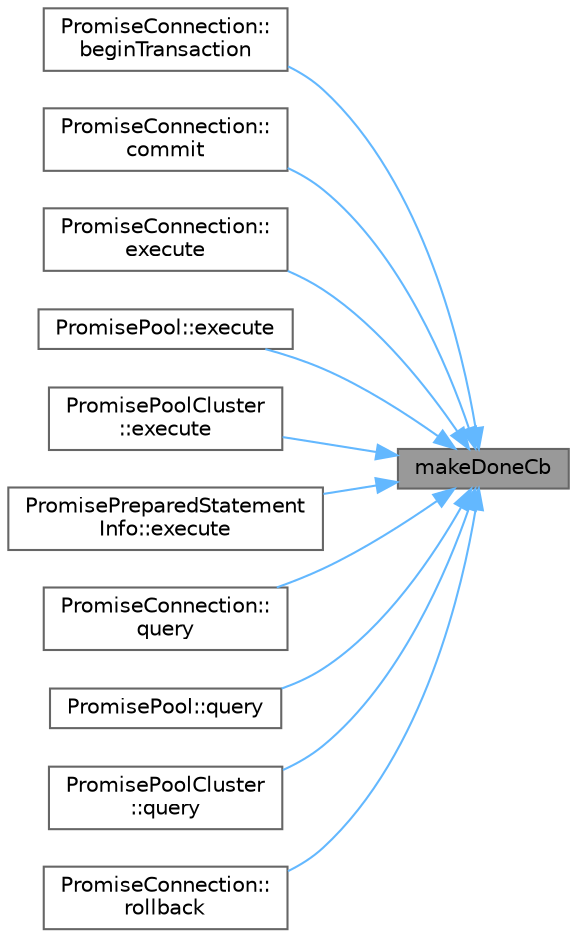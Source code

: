 digraph "makeDoneCb"
{
 // INTERACTIVE_SVG=YES
 // LATEX_PDF_SIZE
  bgcolor="transparent";
  edge [fontname=Helvetica,fontsize=10,labelfontname=Helvetica,labelfontsize=10];
  node [fontname=Helvetica,fontsize=10,shape=box,height=0.2,width=0.4];
  rankdir="RL";
  Node1 [id="Node000001",label="makeDoneCb",height=0.2,width=0.4,color="gray40", fillcolor="grey60", style="filled", fontcolor="black",tooltip=" "];
  Node1 -> Node2 [id="edge1_Node000001_Node000002",dir="back",color="steelblue1",style="solid",tooltip=" "];
  Node2 [id="Node000002",label="PromiseConnection::\lbeginTransaction",height=0.2,width=0.4,color="grey40", fillcolor="white", style="filled",URL="$d8/d64/a00828_aba226e5fb18e4e7525369febc9fb60c9.html#aba226e5fb18e4e7525369febc9fb60c9",tooltip=" "];
  Node1 -> Node3 [id="edge2_Node000001_Node000003",dir="back",color="steelblue1",style="solid",tooltip=" "];
  Node3 [id="Node000003",label="PromiseConnection::\lcommit",height=0.2,width=0.4,color="grey40", fillcolor="white", style="filled",URL="$d8/d64/a00828_afaff1549b9a8c75539f89c68174637f8.html#afaff1549b9a8c75539f89c68174637f8",tooltip=" "];
  Node1 -> Node4 [id="edge3_Node000001_Node000004",dir="back",color="steelblue1",style="solid",tooltip=" "];
  Node4 [id="Node000004",label="PromiseConnection::\lexecute",height=0.2,width=0.4,color="grey40", fillcolor="white", style="filled",URL="$d8/d64/a00828_a391c1fbafb2af28bdafc9412281c779f.html#a391c1fbafb2af28bdafc9412281c779f",tooltip=" "];
  Node1 -> Node5 [id="edge4_Node000001_Node000005",dir="back",color="steelblue1",style="solid",tooltip=" "];
  Node5 [id="Node000005",label="PromisePool::execute",height=0.2,width=0.4,color="grey40", fillcolor="white", style="filled",URL="$d3/d13/a00836_ac4ed04106853ff3670893b71496020da.html#ac4ed04106853ff3670893b71496020da",tooltip=" "];
  Node1 -> Node6 [id="edge5_Node000001_Node000006",dir="back",color="steelblue1",style="solid",tooltip=" "];
  Node6 [id="Node000006",label="PromisePoolCluster\l::execute",height=0.2,width=0.4,color="grey40", fillcolor="white", style="filled",URL="$d9/d61/a00840_ab9b03d84cfe787496a436e61e7829791.html#ab9b03d84cfe787496a436e61e7829791",tooltip=" "];
  Node1 -> Node7 [id="edge6_Node000001_Node000007",dir="back",color="steelblue1",style="solid",tooltip=" "];
  Node7 [id="Node000007",label="PromisePreparedStatement\lInfo::execute",height=0.2,width=0.4,color="grey40", fillcolor="white", style="filled",URL="$d8/d1c/a00824_a0927780a4f8cc046984685deb1a70385.html#a0927780a4f8cc046984685deb1a70385",tooltip=" "];
  Node1 -> Node8 [id="edge7_Node000001_Node000008",dir="back",color="steelblue1",style="solid",tooltip=" "];
  Node8 [id="Node000008",label="PromiseConnection::\lquery",height=0.2,width=0.4,color="grey40", fillcolor="white", style="filled",URL="$d8/d64/a00828_ad705ffbc3ac8c03b9e781446c70bc610.html#ad705ffbc3ac8c03b9e781446c70bc610",tooltip=" "];
  Node1 -> Node9 [id="edge8_Node000001_Node000009",dir="back",color="steelblue1",style="solid",tooltip=" "];
  Node9 [id="Node000009",label="PromisePool::query",height=0.2,width=0.4,color="grey40", fillcolor="white", style="filled",URL="$d3/d13/a00836_abfca23306fb5f7d005c6d1285d6c201a.html#abfca23306fb5f7d005c6d1285d6c201a",tooltip=" "];
  Node1 -> Node10 [id="edge9_Node000001_Node000010",dir="back",color="steelblue1",style="solid",tooltip=" "];
  Node10 [id="Node000010",label="PromisePoolCluster\l::query",height=0.2,width=0.4,color="grey40", fillcolor="white", style="filled",URL="$d9/d61/a00840_a4d2144d7a820b3bf035b49c3978ee37c.html#a4d2144d7a820b3bf035b49c3978ee37c",tooltip=" "];
  Node1 -> Node11 [id="edge10_Node000001_Node000011",dir="back",color="steelblue1",style="solid",tooltip=" "];
  Node11 [id="Node000011",label="PromiseConnection::\lrollback",height=0.2,width=0.4,color="grey40", fillcolor="white", style="filled",URL="$d8/d64/a00828_ab35566a25a8b251dbd65a359c69f338d.html#ab35566a25a8b251dbd65a359c69f338d",tooltip=" "];
}
